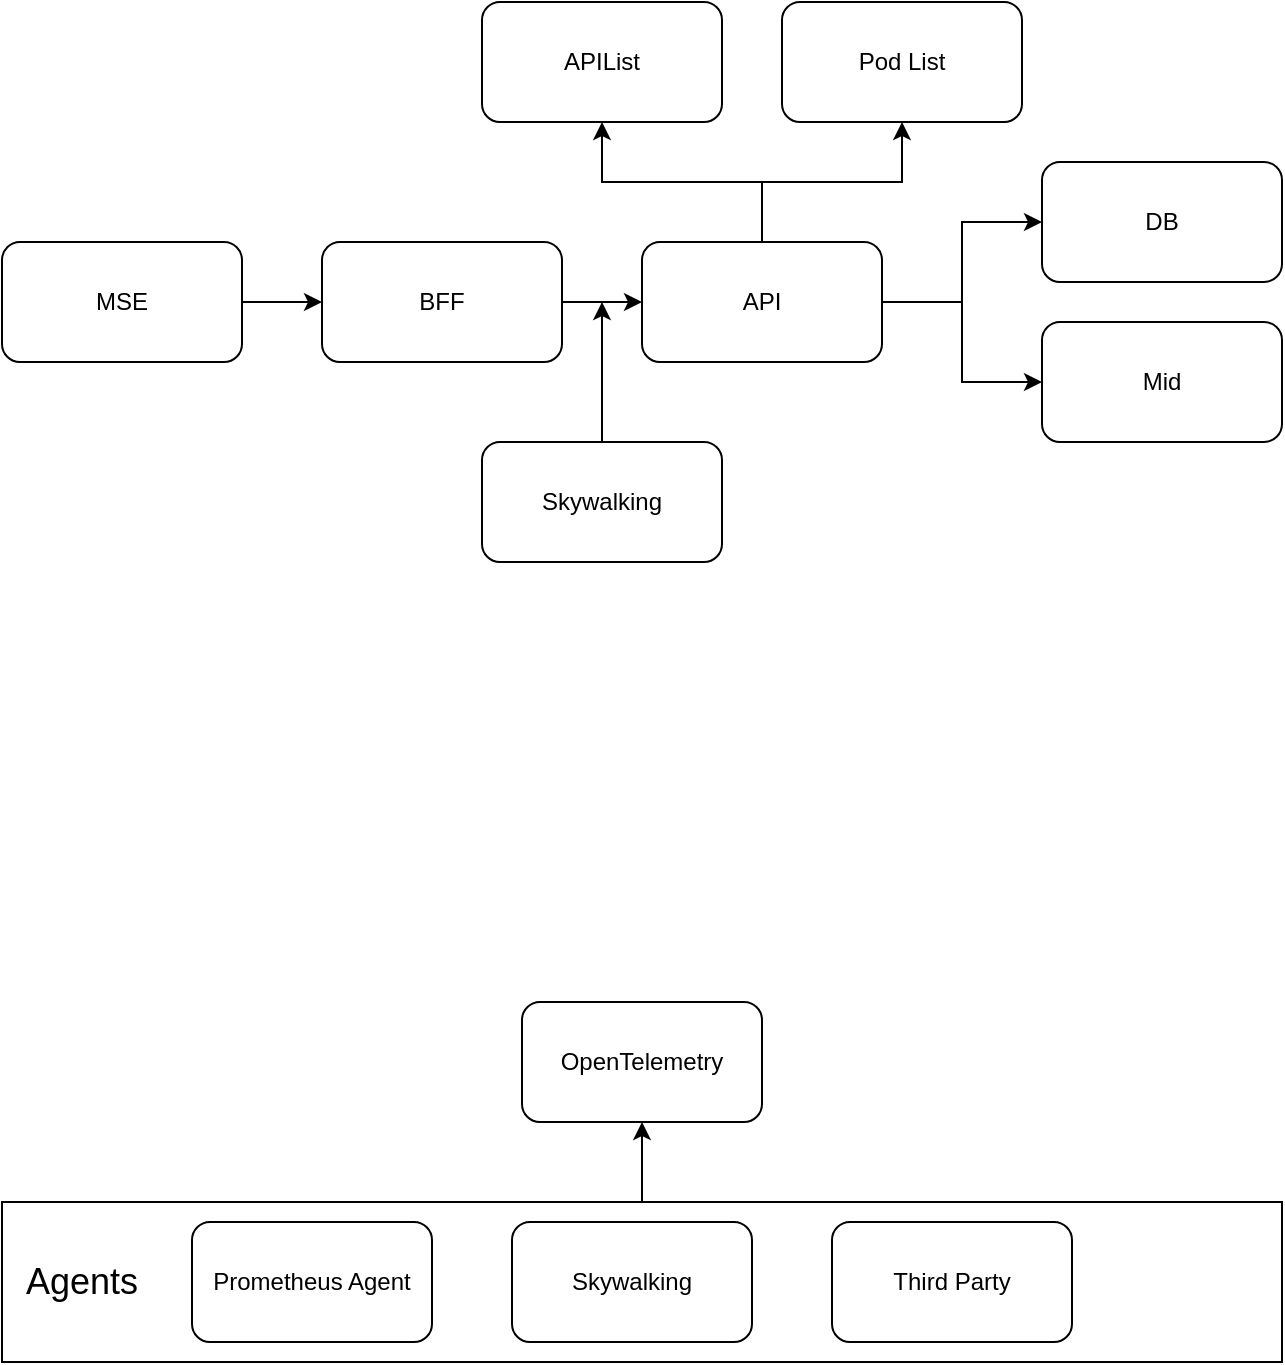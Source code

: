 <mxfile version="21.2.3" type="github">
  <diagram name="第 1 页" id="a0qODan2Q1DSZ3mQigHt">
    <mxGraphModel dx="1502" dy="698" grid="1" gridSize="10" guides="1" tooltips="1" connect="1" arrows="1" fold="1" page="1" pageScale="1" pageWidth="827" pageHeight="1169" math="0" shadow="0">
      <root>
        <mxCell id="0" />
        <mxCell id="1" parent="0" />
        <mxCell id="kMznN8p3bmwgDsw7orBE-23" style="edgeStyle=orthogonalEdgeStyle;rounded=0;orthogonalLoop=1;jettySize=auto;html=1;exitX=0.5;exitY=0;exitDx=0;exitDy=0;entryX=0.5;entryY=1;entryDx=0;entryDy=0;" edge="1" parent="1" source="kMznN8p3bmwgDsw7orBE-20" target="kMznN8p3bmwgDsw7orBE-16">
          <mxGeometry relative="1" as="geometry" />
        </mxCell>
        <mxCell id="kMznN8p3bmwgDsw7orBE-20" value="" style="rounded=0;whiteSpace=wrap;html=1;" vertex="1" parent="1">
          <mxGeometry x="80" y="660" width="640" height="80" as="geometry" />
        </mxCell>
        <mxCell id="kMznN8p3bmwgDsw7orBE-6" style="edgeStyle=orthogonalEdgeStyle;rounded=0;orthogonalLoop=1;jettySize=auto;html=1;exitX=1;exitY=0.5;exitDx=0;exitDy=0;entryX=0;entryY=0.5;entryDx=0;entryDy=0;" edge="1" parent="1" source="kMznN8p3bmwgDsw7orBE-1" target="kMznN8p3bmwgDsw7orBE-3">
          <mxGeometry relative="1" as="geometry" />
        </mxCell>
        <mxCell id="kMznN8p3bmwgDsw7orBE-1" value="BFF" style="rounded=1;whiteSpace=wrap;html=1;" vertex="1" parent="1">
          <mxGeometry x="240" y="180" width="120" height="60" as="geometry" />
        </mxCell>
        <mxCell id="kMznN8p3bmwgDsw7orBE-7" style="edgeStyle=orthogonalEdgeStyle;rounded=0;orthogonalLoop=1;jettySize=auto;html=1;exitX=0.5;exitY=0;exitDx=0;exitDy=0;" edge="1" parent="1" source="kMznN8p3bmwgDsw7orBE-2">
          <mxGeometry relative="1" as="geometry">
            <mxPoint x="380" y="210" as="targetPoint" />
          </mxGeometry>
        </mxCell>
        <mxCell id="kMznN8p3bmwgDsw7orBE-2" value="Skywalking" style="rounded=1;whiteSpace=wrap;html=1;" vertex="1" parent="1">
          <mxGeometry x="320" y="280" width="120" height="60" as="geometry" />
        </mxCell>
        <mxCell id="kMznN8p3bmwgDsw7orBE-9" style="edgeStyle=orthogonalEdgeStyle;rounded=0;orthogonalLoop=1;jettySize=auto;html=1;exitX=0.5;exitY=0;exitDx=0;exitDy=0;entryX=0.5;entryY=1;entryDx=0;entryDy=0;" edge="1" parent="1" source="kMznN8p3bmwgDsw7orBE-3" target="kMznN8p3bmwgDsw7orBE-4">
          <mxGeometry relative="1" as="geometry" />
        </mxCell>
        <mxCell id="kMznN8p3bmwgDsw7orBE-12" style="edgeStyle=orthogonalEdgeStyle;rounded=0;orthogonalLoop=1;jettySize=auto;html=1;exitX=0.5;exitY=0;exitDx=0;exitDy=0;entryX=0.5;entryY=1;entryDx=0;entryDy=0;" edge="1" parent="1" source="kMznN8p3bmwgDsw7orBE-3" target="kMznN8p3bmwgDsw7orBE-11">
          <mxGeometry relative="1" as="geometry" />
        </mxCell>
        <mxCell id="kMznN8p3bmwgDsw7orBE-13" style="edgeStyle=orthogonalEdgeStyle;rounded=0;orthogonalLoop=1;jettySize=auto;html=1;exitX=1;exitY=0.5;exitDx=0;exitDy=0;entryX=0;entryY=0.5;entryDx=0;entryDy=0;" edge="1" parent="1" source="kMznN8p3bmwgDsw7orBE-3" target="kMznN8p3bmwgDsw7orBE-10">
          <mxGeometry relative="1" as="geometry" />
        </mxCell>
        <mxCell id="kMznN8p3bmwgDsw7orBE-15" style="edgeStyle=orthogonalEdgeStyle;rounded=0;orthogonalLoop=1;jettySize=auto;html=1;exitX=1;exitY=0.5;exitDx=0;exitDy=0;entryX=0;entryY=0.5;entryDx=0;entryDy=0;" edge="1" parent="1" source="kMznN8p3bmwgDsw7orBE-3" target="kMznN8p3bmwgDsw7orBE-14">
          <mxGeometry relative="1" as="geometry" />
        </mxCell>
        <mxCell id="kMznN8p3bmwgDsw7orBE-3" value="API" style="rounded=1;whiteSpace=wrap;html=1;" vertex="1" parent="1">
          <mxGeometry x="400" y="180" width="120" height="60" as="geometry" />
        </mxCell>
        <mxCell id="kMznN8p3bmwgDsw7orBE-4" value="APIList" style="rounded=1;whiteSpace=wrap;html=1;" vertex="1" parent="1">
          <mxGeometry x="320" y="60" width="120" height="60" as="geometry" />
        </mxCell>
        <mxCell id="kMznN8p3bmwgDsw7orBE-8" style="edgeStyle=orthogonalEdgeStyle;rounded=0;orthogonalLoop=1;jettySize=auto;html=1;exitX=1;exitY=0.5;exitDx=0;exitDy=0;entryX=0;entryY=0.5;entryDx=0;entryDy=0;" edge="1" parent="1" source="kMznN8p3bmwgDsw7orBE-5" target="kMznN8p3bmwgDsw7orBE-1">
          <mxGeometry relative="1" as="geometry" />
        </mxCell>
        <mxCell id="kMznN8p3bmwgDsw7orBE-5" value="MSE" style="rounded=1;whiteSpace=wrap;html=1;" vertex="1" parent="1">
          <mxGeometry x="80" y="180" width="120" height="60" as="geometry" />
        </mxCell>
        <mxCell id="kMznN8p3bmwgDsw7orBE-10" value="DB" style="rounded=1;whiteSpace=wrap;html=1;" vertex="1" parent="1">
          <mxGeometry x="600" y="140" width="120" height="60" as="geometry" />
        </mxCell>
        <mxCell id="kMznN8p3bmwgDsw7orBE-11" value="Pod List" style="rounded=1;whiteSpace=wrap;html=1;" vertex="1" parent="1">
          <mxGeometry x="470" y="60" width="120" height="60" as="geometry" />
        </mxCell>
        <mxCell id="kMznN8p3bmwgDsw7orBE-14" value="Mid" style="rounded=1;whiteSpace=wrap;html=1;" vertex="1" parent="1">
          <mxGeometry x="600" y="220" width="120" height="60" as="geometry" />
        </mxCell>
        <mxCell id="kMznN8p3bmwgDsw7orBE-16" value="OpenTelemetry" style="rounded=1;whiteSpace=wrap;html=1;" vertex="1" parent="1">
          <mxGeometry x="340" y="560" width="120" height="60" as="geometry" />
        </mxCell>
        <mxCell id="kMznN8p3bmwgDsw7orBE-17" value="Prometheus Agent" style="rounded=1;whiteSpace=wrap;html=1;" vertex="1" parent="1">
          <mxGeometry x="175" y="670" width="120" height="60" as="geometry" />
        </mxCell>
        <mxCell id="kMznN8p3bmwgDsw7orBE-18" value="Skywalking" style="rounded=1;whiteSpace=wrap;html=1;" vertex="1" parent="1">
          <mxGeometry x="335" y="670" width="120" height="60" as="geometry" />
        </mxCell>
        <mxCell id="kMznN8p3bmwgDsw7orBE-19" value="Third Party" style="rounded=1;whiteSpace=wrap;html=1;" vertex="1" parent="1">
          <mxGeometry x="495" y="670" width="120" height="60" as="geometry" />
        </mxCell>
        <mxCell id="kMznN8p3bmwgDsw7orBE-22" value="&lt;font style=&quot;font-size: 18px;&quot;&gt;Agents&lt;/font&gt;" style="text;html=1;strokeColor=none;fillColor=none;align=center;verticalAlign=middle;whiteSpace=wrap;rounded=0;" vertex="1" parent="1">
          <mxGeometry x="80" y="677.5" width="80" height="45" as="geometry" />
        </mxCell>
      </root>
    </mxGraphModel>
  </diagram>
</mxfile>
